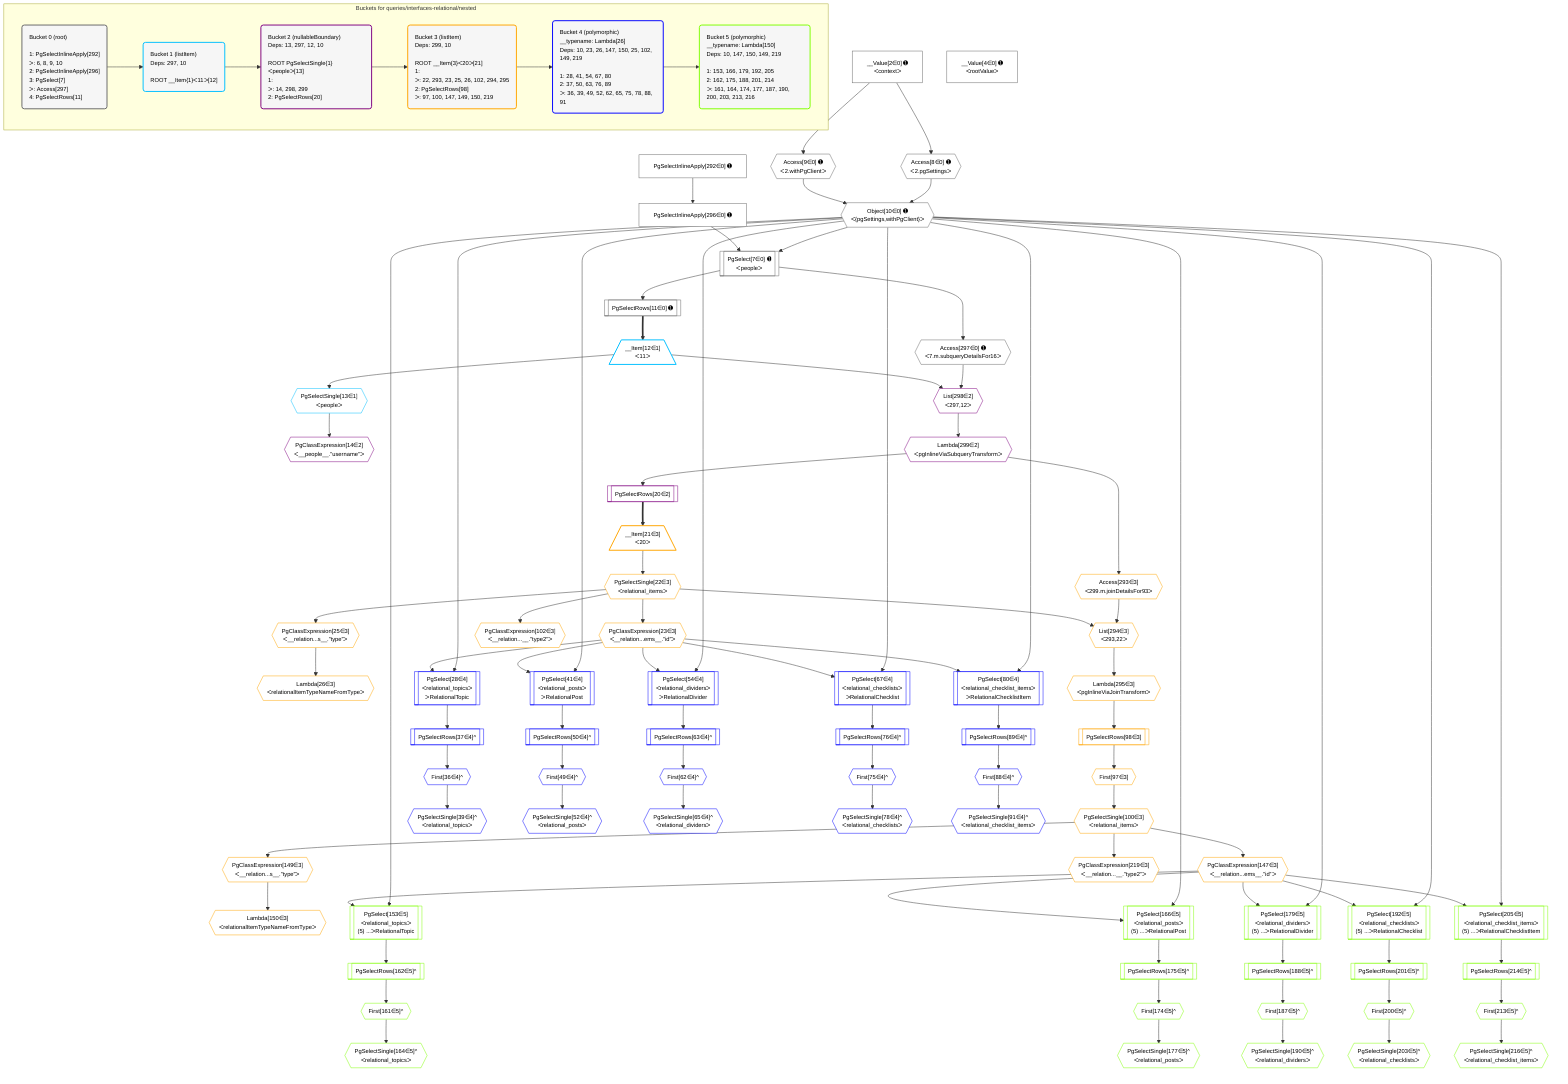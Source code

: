 %%{init: {'themeVariables': { 'fontSize': '12px'}}}%%
graph TD
    classDef path fill:#eee,stroke:#000,color:#000
    classDef plan fill:#fff,stroke-width:1px,color:#000
    classDef itemplan fill:#fff,stroke-width:2px,color:#000
    classDef unbatchedplan fill:#dff,stroke-width:1px,color:#000
    classDef sideeffectplan fill:#fcc,stroke-width:2px,color:#000
    classDef bucket fill:#f6f6f6,color:#000,stroke-width:2px,text-align:left

    subgraph "Buckets for queries/interfaces-relational/nested"
    Bucket0("Bucket 0 (root)<br /><br />1: PgSelectInlineApply[292]<br />ᐳ: 6, 8, 9, 10<br />2: PgSelectInlineApply[296]<br />3: PgSelect[7]<br />ᐳ: Access[297]<br />4: PgSelectRows[11]"):::bucket
    Bucket1("Bucket 1 (listItem)<br />Deps: 297, 10<br /><br />ROOT __Item{1}ᐸ11ᐳ[12]"):::bucket
    Bucket2("Bucket 2 (nullableBoundary)<br />Deps: 13, 297, 12, 10<br /><br />ROOT PgSelectSingle{1}ᐸpeopleᐳ[13]<br />1: <br />ᐳ: 14, 298, 299<br />2: PgSelectRows[20]"):::bucket
    Bucket3("Bucket 3 (listItem)<br />Deps: 299, 10<br /><br />ROOT __Item{3}ᐸ20ᐳ[21]<br />1: <br />ᐳ: 22, 293, 23, 25, 26, 102, 294, 295<br />2: PgSelectRows[98]<br />ᐳ: 97, 100, 147, 149, 150, 219"):::bucket
    Bucket4("Bucket 4 (polymorphic)<br />__typename: Lambda[26]<br />Deps: 10, 23, 26, 147, 150, 25, 102, 149, 219<br /><br />1: 28, 41, 54, 67, 80<br />2: 37, 50, 63, 76, 89<br />ᐳ: 36, 39, 49, 52, 62, 65, 75, 78, 88, 91"):::bucket
    Bucket5("Bucket 5 (polymorphic)<br />__typename: Lambda[150]<br />Deps: 10, 147, 150, 149, 219<br /><br />1: 153, 166, 179, 192, 205<br />2: 162, 175, 188, 201, 214<br />ᐳ: 161, 164, 174, 177, 187, 190, 200, 203, 213, 216"):::bucket
    end
    Bucket0 --> Bucket1
    Bucket1 --> Bucket2
    Bucket2 --> Bucket3
    Bucket3 --> Bucket4
    Bucket4 --> Bucket5

    %% plan dependencies
    PgSelect7[["PgSelect[7∈0] ➊<br />ᐸpeopleᐳ"]]:::plan
    Object10{{"Object[10∈0] ➊<br />ᐸ{pgSettings,withPgClient}ᐳ"}}:::plan
    PgSelectInlineApply296["PgSelectInlineApply[296∈0] ➊"]:::plan
    Object10 & PgSelectInlineApply296 --> PgSelect7
    PgSelectInlineApply292["PgSelectInlineApply[292∈0] ➊"]:::plan
    PgSelectInlineApply292 --> PgSelectInlineApply296
    Access8{{"Access[8∈0] ➊<br />ᐸ2.pgSettingsᐳ"}}:::plan
    Access9{{"Access[9∈0] ➊<br />ᐸ2.withPgClientᐳ"}}:::plan
    Access8 & Access9 --> Object10
    __Value2["__Value[2∈0] ➊<br />ᐸcontextᐳ"]:::plan
    __Value2 --> Access8
    __Value2 --> Access9
    PgSelectRows11[["PgSelectRows[11∈0] ➊"]]:::plan
    PgSelect7 --> PgSelectRows11
    Access297{{"Access[297∈0] ➊<br />ᐸ7.m.subqueryDetailsFor16ᐳ"}}:::plan
    PgSelect7 --> Access297
    __Value4["__Value[4∈0] ➊<br />ᐸrootValueᐳ"]:::plan
    __Item12[/"__Item[12∈1]<br />ᐸ11ᐳ"\]:::itemplan
    PgSelectRows11 ==> __Item12
    PgSelectSingle13{{"PgSelectSingle[13∈1]<br />ᐸpeopleᐳ"}}:::plan
    __Item12 --> PgSelectSingle13
    List298{{"List[298∈2]<br />ᐸ297,12ᐳ"}}:::plan
    Access297 & __Item12 --> List298
    PgClassExpression14{{"PgClassExpression[14∈2]<br />ᐸ__people__.”username”ᐳ"}}:::plan
    PgSelectSingle13 --> PgClassExpression14
    PgSelectRows20[["PgSelectRows[20∈2]"]]:::plan
    Lambda299{{"Lambda[299∈2]<br />ᐸpgInlineViaSubqueryTransformᐳ"}}:::plan
    Lambda299 --> PgSelectRows20
    List298 --> Lambda299
    List294{{"List[294∈3]<br />ᐸ293,22ᐳ"}}:::plan
    Access293{{"Access[293∈3]<br />ᐸ299.m.joinDetailsFor93ᐳ"}}:::plan
    PgSelectSingle22{{"PgSelectSingle[22∈3]<br />ᐸrelational_itemsᐳ"}}:::plan
    Access293 & PgSelectSingle22 --> List294
    __Item21[/"__Item[21∈3]<br />ᐸ20ᐳ"\]:::itemplan
    PgSelectRows20 ==> __Item21
    __Item21 --> PgSelectSingle22
    PgClassExpression23{{"PgClassExpression[23∈3]<br />ᐸ__relation...ems__.”id”ᐳ"}}:::plan
    PgSelectSingle22 --> PgClassExpression23
    PgClassExpression25{{"PgClassExpression[25∈3]<br />ᐸ__relation...s__.”type”ᐳ"}}:::plan
    PgSelectSingle22 --> PgClassExpression25
    Lambda26{{"Lambda[26∈3]<br />ᐸrelationalItemTypeNameFromTypeᐳ"}}:::plan
    PgClassExpression25 --> Lambda26
    First97{{"First[97∈3]"}}:::plan
    PgSelectRows98[["PgSelectRows[98∈3]"]]:::plan
    PgSelectRows98 --> First97
    Lambda295{{"Lambda[295∈3]<br />ᐸpgInlineViaJoinTransformᐳ"}}:::plan
    Lambda295 --> PgSelectRows98
    PgSelectSingle100{{"PgSelectSingle[100∈3]<br />ᐸrelational_itemsᐳ"}}:::plan
    First97 --> PgSelectSingle100
    PgClassExpression102{{"PgClassExpression[102∈3]<br />ᐸ__relation...__.”type2”ᐳ"}}:::plan
    PgSelectSingle22 --> PgClassExpression102
    PgClassExpression147{{"PgClassExpression[147∈3]<br />ᐸ__relation...ems__.”id”ᐳ"}}:::plan
    PgSelectSingle100 --> PgClassExpression147
    PgClassExpression149{{"PgClassExpression[149∈3]<br />ᐸ__relation...s__.”type”ᐳ"}}:::plan
    PgSelectSingle100 --> PgClassExpression149
    Lambda150{{"Lambda[150∈3]<br />ᐸrelationalItemTypeNameFromTypeᐳ"}}:::plan
    PgClassExpression149 --> Lambda150
    PgClassExpression219{{"PgClassExpression[219∈3]<br />ᐸ__relation...__.”type2”ᐳ"}}:::plan
    PgSelectSingle100 --> PgClassExpression219
    Lambda299 --> Access293
    List294 --> Lambda295
    PgSelect28[["PgSelect[28∈4]<br />ᐸrelational_topicsᐳ<br />ᐳRelationalTopic"]]:::plan
    Object10 & PgClassExpression23 --> PgSelect28
    PgSelect41[["PgSelect[41∈4]<br />ᐸrelational_postsᐳ<br />ᐳRelationalPost"]]:::plan
    Object10 & PgClassExpression23 --> PgSelect41
    PgSelect54[["PgSelect[54∈4]<br />ᐸrelational_dividersᐳ<br />ᐳRelationalDivider"]]:::plan
    Object10 & PgClassExpression23 --> PgSelect54
    PgSelect67[["PgSelect[67∈4]<br />ᐸrelational_checklistsᐳ<br />ᐳRelationalChecklist"]]:::plan
    Object10 & PgClassExpression23 --> PgSelect67
    PgSelect80[["PgSelect[80∈4]<br />ᐸrelational_checklist_itemsᐳ<br />ᐳRelationalChecklistItem"]]:::plan
    Object10 & PgClassExpression23 --> PgSelect80
    First36{{"First[36∈4]^"}}:::plan
    PgSelectRows37[["PgSelectRows[37∈4]^"]]:::plan
    PgSelectRows37 --> First36
    PgSelect28 --> PgSelectRows37
    PgSelectSingle39{{"PgSelectSingle[39∈4]^<br />ᐸrelational_topicsᐳ"}}:::plan
    First36 --> PgSelectSingle39
    First49{{"First[49∈4]^"}}:::plan
    PgSelectRows50[["PgSelectRows[50∈4]^"]]:::plan
    PgSelectRows50 --> First49
    PgSelect41 --> PgSelectRows50
    PgSelectSingle52{{"PgSelectSingle[52∈4]^<br />ᐸrelational_postsᐳ"}}:::plan
    First49 --> PgSelectSingle52
    First62{{"First[62∈4]^"}}:::plan
    PgSelectRows63[["PgSelectRows[63∈4]^"]]:::plan
    PgSelectRows63 --> First62
    PgSelect54 --> PgSelectRows63
    PgSelectSingle65{{"PgSelectSingle[65∈4]^<br />ᐸrelational_dividersᐳ"}}:::plan
    First62 --> PgSelectSingle65
    First75{{"First[75∈4]^"}}:::plan
    PgSelectRows76[["PgSelectRows[76∈4]^"]]:::plan
    PgSelectRows76 --> First75
    PgSelect67 --> PgSelectRows76
    PgSelectSingle78{{"PgSelectSingle[78∈4]^<br />ᐸrelational_checklistsᐳ"}}:::plan
    First75 --> PgSelectSingle78
    First88{{"First[88∈4]^"}}:::plan
    PgSelectRows89[["PgSelectRows[89∈4]^"]]:::plan
    PgSelectRows89 --> First88
    PgSelect80 --> PgSelectRows89
    PgSelectSingle91{{"PgSelectSingle[91∈4]^<br />ᐸrelational_checklist_itemsᐳ"}}:::plan
    First88 --> PgSelectSingle91
    PgSelect153[["PgSelect[153∈5]<br />ᐸrelational_topicsᐳ<br />(5) ...ᐳRelationalTopic"]]:::plan
    Object10 & PgClassExpression147 --> PgSelect153
    PgSelect166[["PgSelect[166∈5]<br />ᐸrelational_postsᐳ<br />(5) ...ᐳRelationalPost"]]:::plan
    Object10 & PgClassExpression147 --> PgSelect166
    PgSelect179[["PgSelect[179∈5]<br />ᐸrelational_dividersᐳ<br />(5) ...ᐳRelationalDivider"]]:::plan
    Object10 & PgClassExpression147 --> PgSelect179
    PgSelect192[["PgSelect[192∈5]<br />ᐸrelational_checklistsᐳ<br />(5) ...ᐳRelationalChecklist"]]:::plan
    Object10 & PgClassExpression147 --> PgSelect192
    PgSelect205[["PgSelect[205∈5]<br />ᐸrelational_checklist_itemsᐳ<br />(5) ...ᐳRelationalChecklistItem"]]:::plan
    Object10 & PgClassExpression147 --> PgSelect205
    First161{{"First[161∈5]^"}}:::plan
    PgSelectRows162[["PgSelectRows[162∈5]^"]]:::plan
    PgSelectRows162 --> First161
    PgSelect153 --> PgSelectRows162
    PgSelectSingle164{{"PgSelectSingle[164∈5]^<br />ᐸrelational_topicsᐳ"}}:::plan
    First161 --> PgSelectSingle164
    First174{{"First[174∈5]^"}}:::plan
    PgSelectRows175[["PgSelectRows[175∈5]^"]]:::plan
    PgSelectRows175 --> First174
    PgSelect166 --> PgSelectRows175
    PgSelectSingle177{{"PgSelectSingle[177∈5]^<br />ᐸrelational_postsᐳ"}}:::plan
    First174 --> PgSelectSingle177
    First187{{"First[187∈5]^"}}:::plan
    PgSelectRows188[["PgSelectRows[188∈5]^"]]:::plan
    PgSelectRows188 --> First187
    PgSelect179 --> PgSelectRows188
    PgSelectSingle190{{"PgSelectSingle[190∈5]^<br />ᐸrelational_dividersᐳ"}}:::plan
    First187 --> PgSelectSingle190
    First200{{"First[200∈5]^"}}:::plan
    PgSelectRows201[["PgSelectRows[201∈5]^"]]:::plan
    PgSelectRows201 --> First200
    PgSelect192 --> PgSelectRows201
    PgSelectSingle203{{"PgSelectSingle[203∈5]^<br />ᐸrelational_checklistsᐳ"}}:::plan
    First200 --> PgSelectSingle203
    First213{{"First[213∈5]^"}}:::plan
    PgSelectRows214[["PgSelectRows[214∈5]^"]]:::plan
    PgSelectRows214 --> First213
    PgSelect205 --> PgSelectRows214
    PgSelectSingle216{{"PgSelectSingle[216∈5]^<br />ᐸrelational_checklist_itemsᐳ"}}:::plan
    First213 --> PgSelectSingle216

    %% define steps
    classDef bucket0 stroke:#696969
    class Bucket0,__Value2,__Value4,PgSelect7,Access8,Access9,Object10,PgSelectRows11,PgSelectInlineApply292,PgSelectInlineApply296,Access297 bucket0
    classDef bucket1 stroke:#00bfff
    class Bucket1,__Item12,PgSelectSingle13 bucket1
    classDef bucket2 stroke:#7f007f
    class Bucket2,PgClassExpression14,PgSelectRows20,List298,Lambda299 bucket2
    classDef bucket3 stroke:#ffa500
    class Bucket3,__Item21,PgSelectSingle22,PgClassExpression23,PgClassExpression25,Lambda26,First97,PgSelectRows98,PgSelectSingle100,PgClassExpression102,PgClassExpression147,PgClassExpression149,Lambda150,PgClassExpression219,Access293,List294,Lambda295 bucket3
    classDef bucket4 stroke:#0000ff
    class Bucket4,PgSelect28,First36,PgSelectRows37,PgSelectSingle39,PgSelect41,First49,PgSelectRows50,PgSelectSingle52,PgSelect54,First62,PgSelectRows63,PgSelectSingle65,PgSelect67,First75,PgSelectRows76,PgSelectSingle78,PgSelect80,First88,PgSelectRows89,PgSelectSingle91 bucket4
    classDef bucket5 stroke:#7fff00
    class Bucket5,PgSelect153,First161,PgSelectRows162,PgSelectSingle164,PgSelect166,First174,PgSelectRows175,PgSelectSingle177,PgSelect179,First187,PgSelectRows188,PgSelectSingle190,PgSelect192,First200,PgSelectRows201,PgSelectSingle203,PgSelect205,First213,PgSelectRows214,PgSelectSingle216 bucket5
